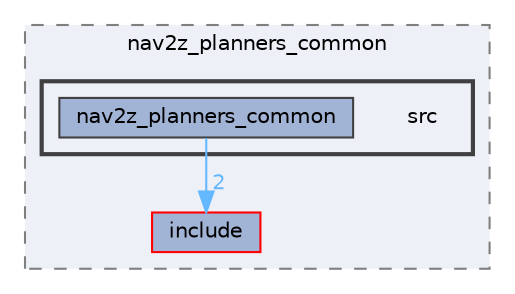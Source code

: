digraph "smacc2_client_library/nav2z_client/custom_planners/nav2z_planners_common/src"
{
 // LATEX_PDF_SIZE
  bgcolor="transparent";
  edge [fontname=Helvetica,fontsize=10,labelfontname=Helvetica,labelfontsize=10];
  node [fontname=Helvetica,fontsize=10,shape=box,height=0.2,width=0.4];
  compound=true
  subgraph clusterdir_ff0206bad6f2022af99afa405e1f2e4f {
    graph [ bgcolor="#edf0f7", pencolor="grey50", label="nav2z_planners_common", fontname=Helvetica,fontsize=10 style="filled,dashed", URL="dir_ff0206bad6f2022af99afa405e1f2e4f.html",tooltip=""]
  dir_effdece50e3b769681f317df25dbfae4 [label="include", fillcolor="#a2b4d6", color="red", style="filled", URL="dir_effdece50e3b769681f317df25dbfae4.html",tooltip=""];
  subgraph clusterdir_0e9187e1698db673b5be20dc81be8e5d {
    graph [ bgcolor="#edf0f7", pencolor="grey25", label="", fontname=Helvetica,fontsize=10 style="filled,bold", URL="dir_0e9187e1698db673b5be20dc81be8e5d.html",tooltip=""]
    dir_0e9187e1698db673b5be20dc81be8e5d [shape=plaintext, label="src"];
  dir_35c6172e1472ffb1c9755905ecf73dcc [label="nav2z_planners_common", fillcolor="#a2b4d6", color="grey25", style="filled", URL="dir_35c6172e1472ffb1c9755905ecf73dcc.html",tooltip=""];
  }
  }
  dir_35c6172e1472ffb1c9755905ecf73dcc->dir_effdece50e3b769681f317df25dbfae4 [headlabel="2", labeldistance=1.5 headhref="dir_000082_000053.html" color="steelblue1" fontcolor="steelblue1"];
}
